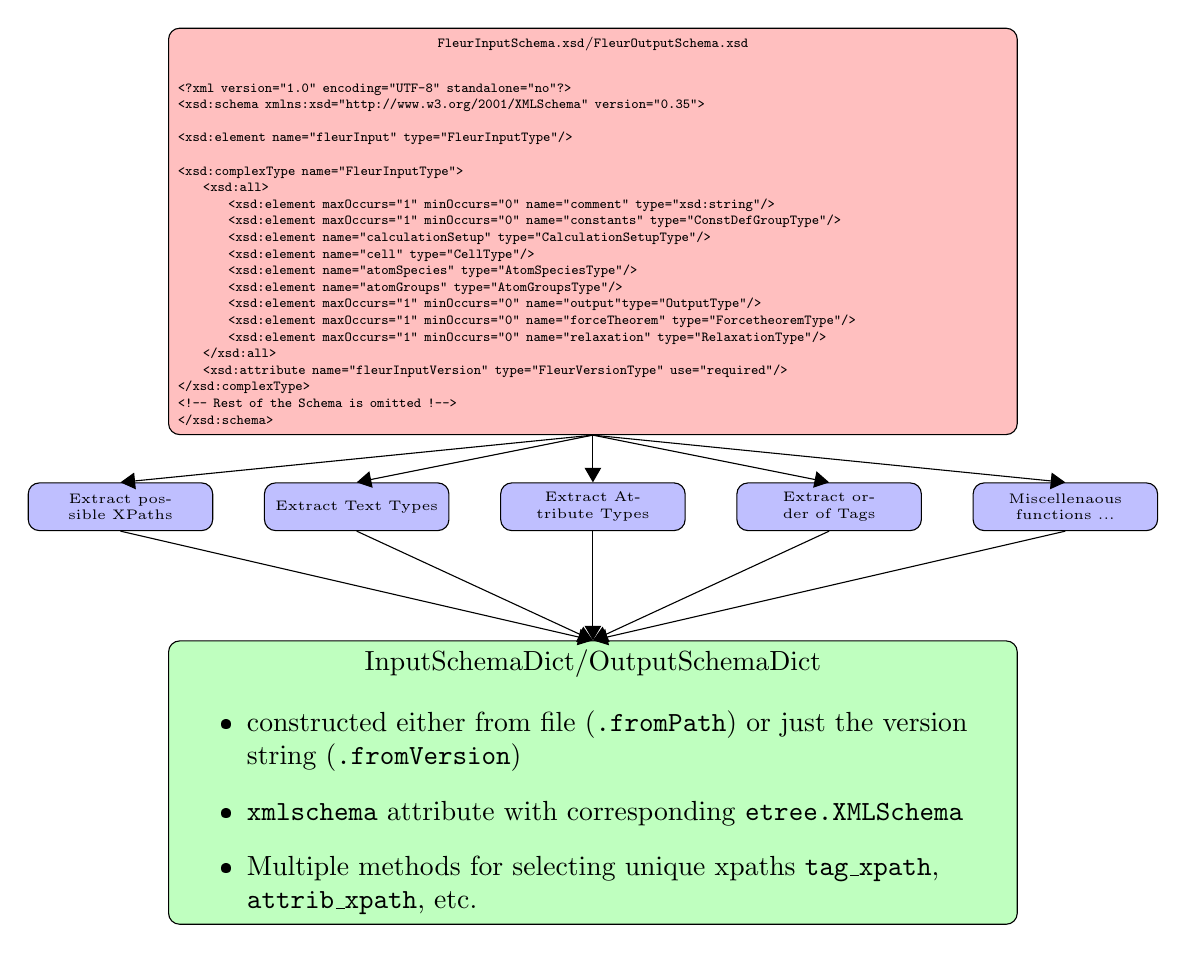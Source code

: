 [
    >=triangle 60,              
    start chain=going below,    
    node distance=6mm and 30mm, 
    every join/.style={norm},
    ]
\tikzset{
  base/.style={draw, on chain, on grid, align=center, minimum height=4ex},
  proc/.style={base, rounded corners, text width=20em},
  large/.style={base, rounded corners, text width=30em},
  test/.style={base, rounded corners, aspect=2, text width=8em},
  small/.style={proc, rounded corners,text width=6em},
  % coord node style is used for placing corners of connecting lines
  coord/.style={coordinate, on chain, on grid, node distance=6mm and 55mm},
  % nmark node style is used for coordinate debugging marks
  nmark/.style={draw, cyan, circle, font={\sffamily\bfseries}},
  % -------------------------------------------------
  % Connector line styles for different parts of the diagram
  norm/.style={->, draw},
  free/.style={->, draw},
  cong/.style={->, draw},
  it/.style={font={\small\itshape}}
}

\node [large, font=\tiny, fill=red!25] (files) {
\texttt{FleurInputSchema.xsd}/\texttt{FleurOutputSchema.xsd}\\
\begin{verbatim}
<?xml version="1.0" encoding="UTF-8" standalone="no"?>
<xsd:schema xmlns:xsd="http://www.w3.org/2001/XMLSchema" version="0.35">

<xsd:element name="fleurInput" type="FleurInputType"/>

<xsd:complexType name="FleurInputType">
    <xsd:all>
        <xsd:element maxOccurs="1" minOccurs="0" name="comment" type="xsd:string"/>
        <xsd:element maxOccurs="1" minOccurs="0" name="constants" type="ConstDefGroupType"/>
        <xsd:element name="calculationSetup" type="CalculationSetupType"/>
        <xsd:element name="cell" type="CellType"/>
        <xsd:element name="atomSpecies" type="AtomSpeciesType"/>
        <xsd:element name="atomGroups" type="AtomGroupsType"/>
        <xsd:element maxOccurs="1" minOccurs="0" name="output"type="OutputType"/>
        <xsd:element maxOccurs="1" minOccurs="0" name="forceTheorem" type="ForcetheoremType"/>
        <xsd:element maxOccurs="1" minOccurs="0" name="relaxation" type="RelaxationType"/>
    </xsd:all>
    <xsd:attribute name="fleurInputVersion" type="FleurVersionType" use="required"/>
</xsd:complexType>
<!-- Rest of the Schema is omitted !-->
</xsd:schema>
\end{verbatim}
};

\node[small, font=\tiny, fill=blue!25, below] (f0) {Extract Attribute Types};
\node[small, font=\tiny, fill=blue!25, left= of f0] (f1) {Extract Text Types};
\node[small, font=\tiny, fill=blue!25, left= of f1] (f2) {Extract possible XPaths};
\node[small, font=\tiny, fill=blue!25, right=of f0] (f3) {Extract order of Tags};
\node[small, font=\tiny, fill=blue!25, right= of f3] (fmisc) {Miscellenaous functions ...};
\node[large, fill=green!25, below= 7cm of files] (objects) {
InputSchemaDict/OutputSchemaDict\\
\begin{itemize}
    \item constructed either from file (\texttt{.fromPath}) or just the version string (\texttt{.fromVersion})
    \item \texttt{xmlschema} attribute with corresponding \texttt{etree.XMLSchema}
    \item Multiple methods for selecting unique xpaths \texttt{tag\_xpath}, \texttt{attrib\_xpath}, etc.
\end{itemize}
};

\draw [->,black]  (files.south) -- (f0.north);
\draw [->,black]  (files.south) -- (f1.north);
\draw [->,black]  (files.south) -- (f2.north);
\draw [->,black]  (files.south) -- (f3.north);
\draw [->,black]  (files.south) -- (fmisc.north);
\draw [->,black]  (f0.south) -- (objects.north);
\draw [->,black]  (f1.south) -- (objects.north);
\draw [->,black]  (f2.south) -- (objects.north);
\draw [->,black]  (f3.south) -- (objects.north);
\draw [->,black]  (fmisc.south) -- (objects.north);